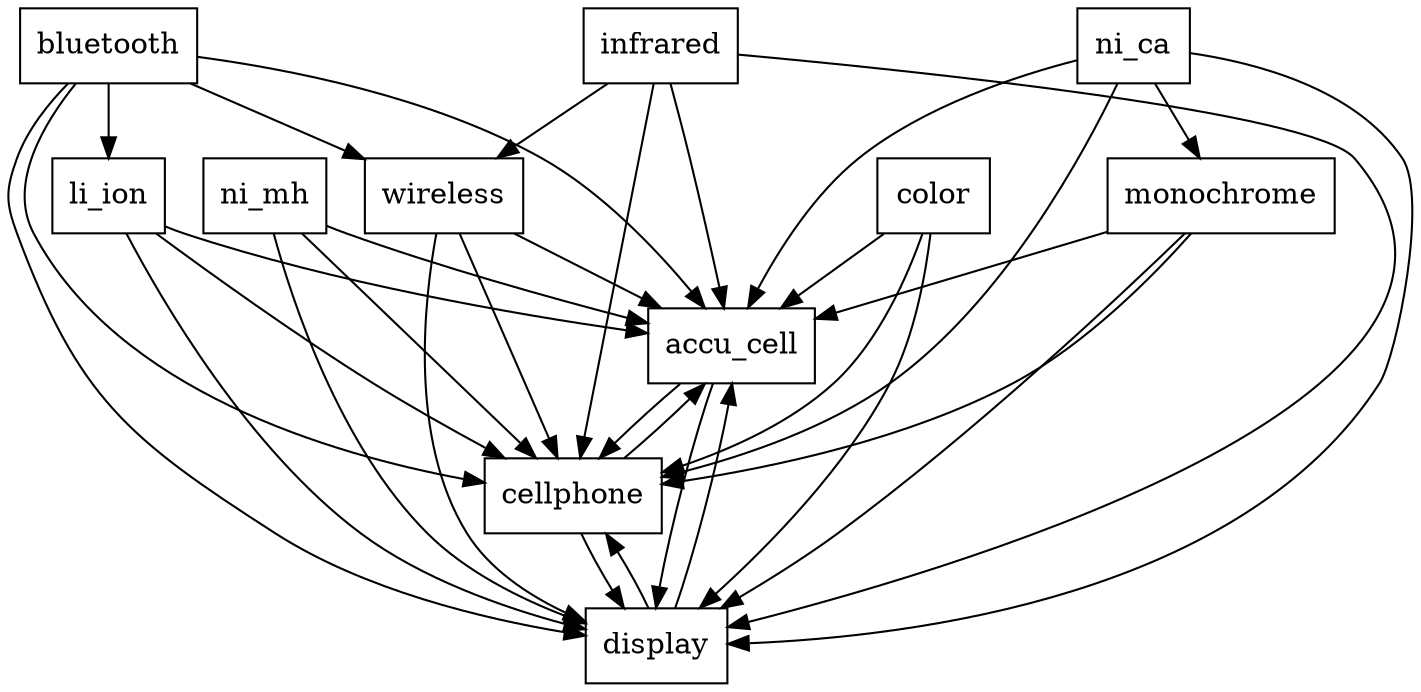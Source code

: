 digraph{
graph [rankdir=TB];
node [shape=box];
edge [arrowhead=normal];
0[label="li_ion",]
1[label="ni_mh",]
2[label="bluetooth",]
3[label="wireless",]
4[label="monochrome",]
5[label="accu_cell",]
6[label="color",]
7[label="infrared",]
8[label="cellphone",]
9[label="ni_ca",]
10[label="display",]
0->5[label="",]
0->8[label="",]
0->10[label="",]
1->5[label="",]
1->8[label="",]
1->10[label="",]
2->0[label="",]
2->3[label="",]
2->5[label="",]
2->8[label="",]
2->10[label="",]
3->5[label="",]
3->8[label="",]
3->10[label="",]
4->5[label="",]
4->8[label="",]
4->10[label="",]
5->8[label="",]
5->10[label="",]
6->5[label="",]
6->8[label="",]
6->10[label="",]
7->3[label="",]
7->5[label="",]
7->8[label="",]
7->10[label="",]
8->5[label="",]
8->10[label="",]
9->4[label="",]
9->5[label="",]
9->8[label="",]
9->10[label="",]
10->5[label="",]
10->8[label="",]
}
